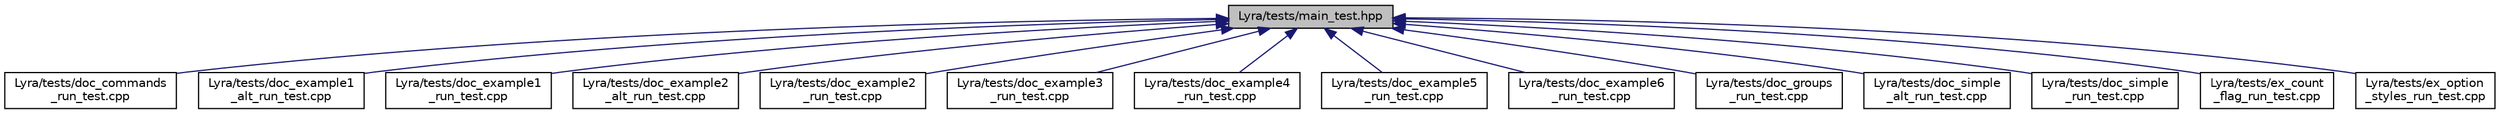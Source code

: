 digraph "Lyra/tests/main_test.hpp"
{
 // INTERACTIVE_SVG=YES
 // LATEX_PDF_SIZE
  edge [fontname="Helvetica",fontsize="10",labelfontname="Helvetica",labelfontsize="10"];
  node [fontname="Helvetica",fontsize="10",shape=record];
  Node1 [label="Lyra/tests/main_test.hpp",height=0.2,width=0.4,color="black", fillcolor="grey75", style="filled", fontcolor="black",tooltip=" "];
  Node1 -> Node2 [dir="back",color="midnightblue",fontsize="10",style="solid",fontname="Helvetica"];
  Node2 [label="Lyra/tests/doc_commands\l_run_test.cpp",height=0.2,width=0.4,color="black", fillcolor="white", style="filled",URL="$doc__commands__run__test_8cpp.html",tooltip=" "];
  Node1 -> Node3 [dir="back",color="midnightblue",fontsize="10",style="solid",fontname="Helvetica"];
  Node3 [label="Lyra/tests/doc_example1\l_alt_run_test.cpp",height=0.2,width=0.4,color="black", fillcolor="white", style="filled",URL="$doc__example1__alt__run__test_8cpp.html",tooltip=" "];
  Node1 -> Node4 [dir="back",color="midnightblue",fontsize="10",style="solid",fontname="Helvetica"];
  Node4 [label="Lyra/tests/doc_example1\l_run_test.cpp",height=0.2,width=0.4,color="black", fillcolor="white", style="filled",URL="$doc__example1__run__test_8cpp.html",tooltip=" "];
  Node1 -> Node5 [dir="back",color="midnightblue",fontsize="10",style="solid",fontname="Helvetica"];
  Node5 [label="Lyra/tests/doc_example2\l_alt_run_test.cpp",height=0.2,width=0.4,color="black", fillcolor="white", style="filled",URL="$doc__example2__alt__run__test_8cpp.html",tooltip=" "];
  Node1 -> Node6 [dir="back",color="midnightblue",fontsize="10",style="solid",fontname="Helvetica"];
  Node6 [label="Lyra/tests/doc_example2\l_run_test.cpp",height=0.2,width=0.4,color="black", fillcolor="white", style="filled",URL="$doc__example2__run__test_8cpp.html",tooltip=" "];
  Node1 -> Node7 [dir="back",color="midnightblue",fontsize="10",style="solid",fontname="Helvetica"];
  Node7 [label="Lyra/tests/doc_example3\l_run_test.cpp",height=0.2,width=0.4,color="black", fillcolor="white", style="filled",URL="$doc__example3__run__test_8cpp.html",tooltip=" "];
  Node1 -> Node8 [dir="back",color="midnightblue",fontsize="10",style="solid",fontname="Helvetica"];
  Node8 [label="Lyra/tests/doc_example4\l_run_test.cpp",height=0.2,width=0.4,color="black", fillcolor="white", style="filled",URL="$doc__example4__run__test_8cpp.html",tooltip=" "];
  Node1 -> Node9 [dir="back",color="midnightblue",fontsize="10",style="solid",fontname="Helvetica"];
  Node9 [label="Lyra/tests/doc_example5\l_run_test.cpp",height=0.2,width=0.4,color="black", fillcolor="white", style="filled",URL="$doc__example5__run__test_8cpp.html",tooltip=" "];
  Node1 -> Node10 [dir="back",color="midnightblue",fontsize="10",style="solid",fontname="Helvetica"];
  Node10 [label="Lyra/tests/doc_example6\l_run_test.cpp",height=0.2,width=0.4,color="black", fillcolor="white", style="filled",URL="$doc__example6__run__test_8cpp.html",tooltip=" "];
  Node1 -> Node11 [dir="back",color="midnightblue",fontsize="10",style="solid",fontname="Helvetica"];
  Node11 [label="Lyra/tests/doc_groups\l_run_test.cpp",height=0.2,width=0.4,color="black", fillcolor="white", style="filled",URL="$doc__groups__run__test_8cpp.html",tooltip=" "];
  Node1 -> Node12 [dir="back",color="midnightblue",fontsize="10",style="solid",fontname="Helvetica"];
  Node12 [label="Lyra/tests/doc_simple\l_alt_run_test.cpp",height=0.2,width=0.4,color="black", fillcolor="white", style="filled",URL="$doc__simple__alt__run__test_8cpp.html",tooltip=" "];
  Node1 -> Node13 [dir="back",color="midnightblue",fontsize="10",style="solid",fontname="Helvetica"];
  Node13 [label="Lyra/tests/doc_simple\l_run_test.cpp",height=0.2,width=0.4,color="black", fillcolor="white", style="filled",URL="$doc__simple__run__test_8cpp.html",tooltip=" "];
  Node1 -> Node14 [dir="back",color="midnightblue",fontsize="10",style="solid",fontname="Helvetica"];
  Node14 [label="Lyra/tests/ex_count\l_flag_run_test.cpp",height=0.2,width=0.4,color="black", fillcolor="white", style="filled",URL="$ex__count__flag__run__test_8cpp.html",tooltip=" "];
  Node1 -> Node15 [dir="back",color="midnightblue",fontsize="10",style="solid",fontname="Helvetica"];
  Node15 [label="Lyra/tests/ex_option\l_styles_run_test.cpp",height=0.2,width=0.4,color="black", fillcolor="white", style="filled",URL="$ex__option__styles__run__test_8cpp.html",tooltip=" "];
}
